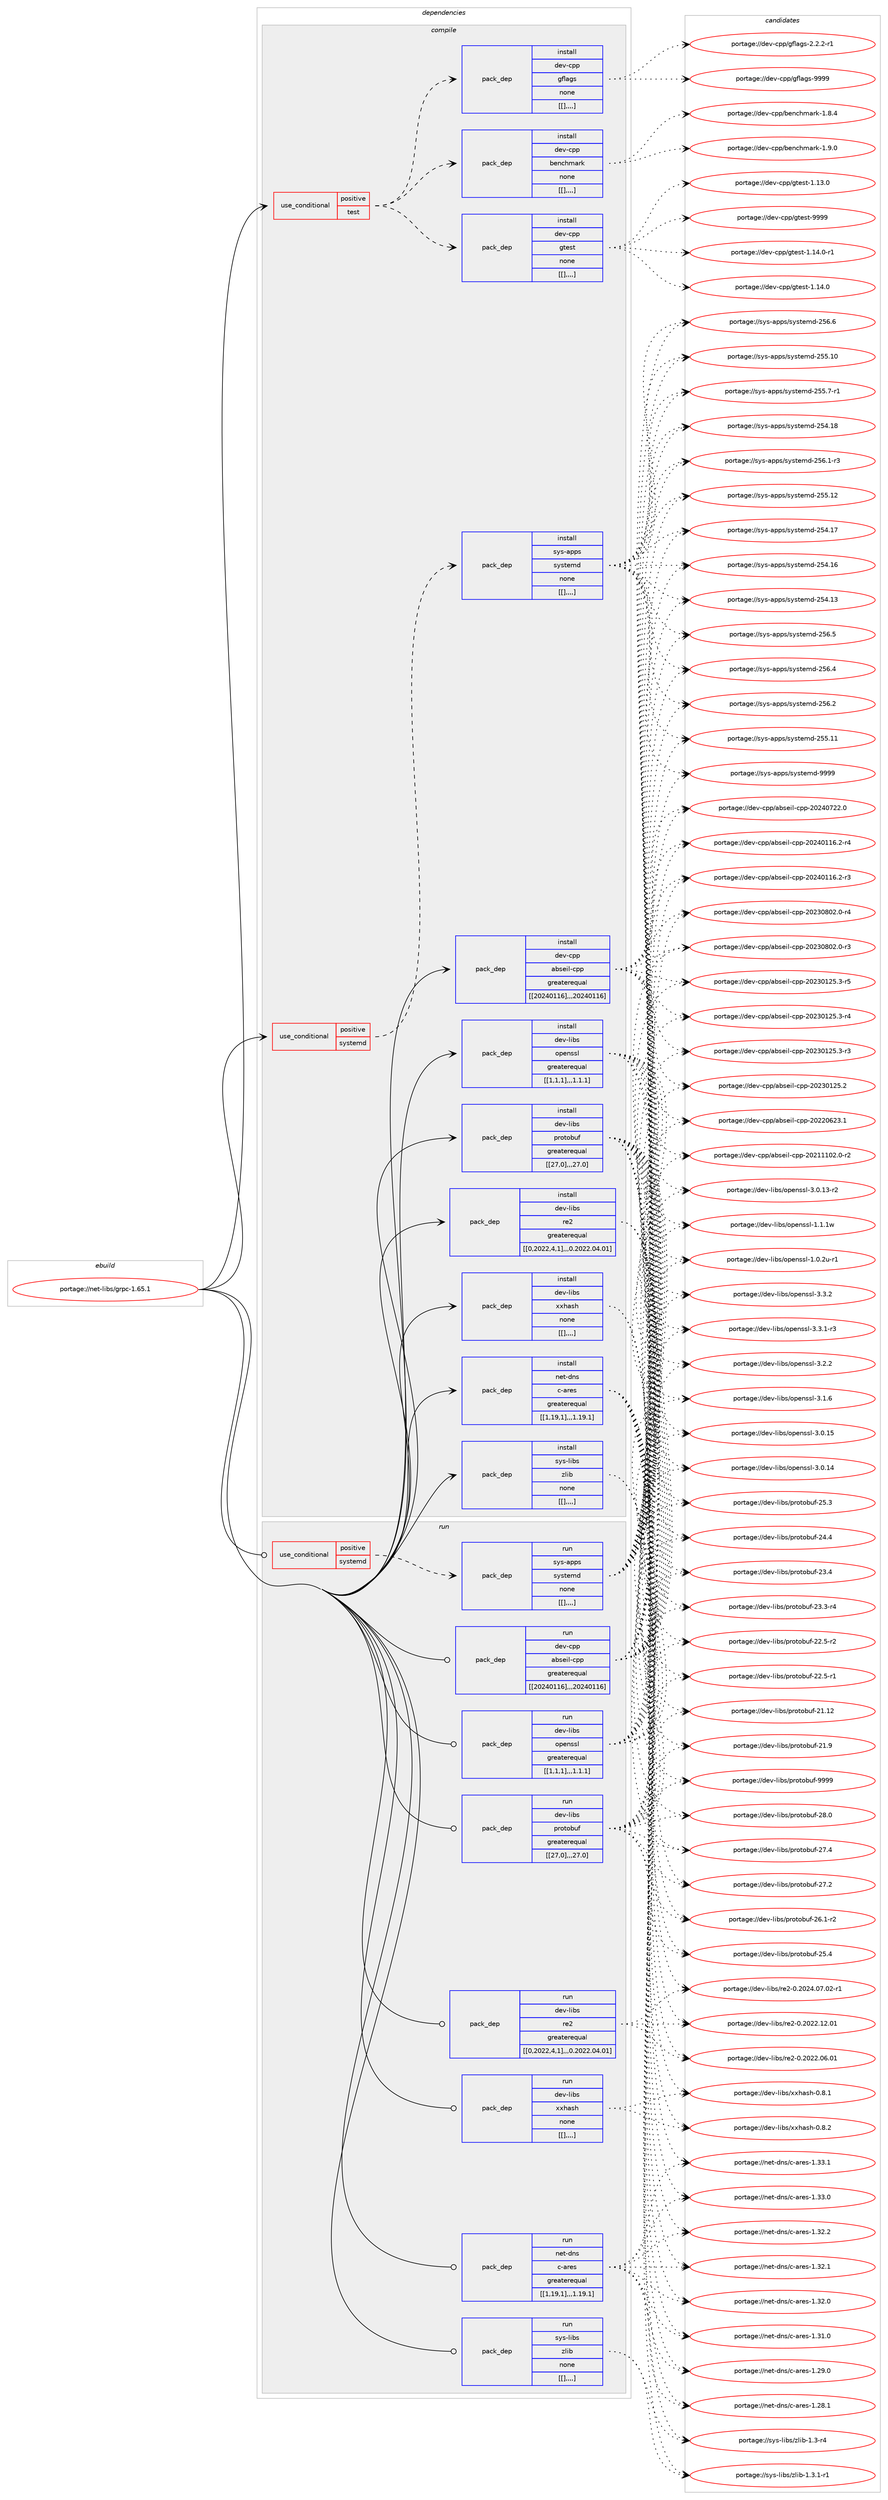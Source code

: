 digraph prolog {

# *************
# Graph options
# *************

newrank=true;
concentrate=true;
compound=true;
graph [rankdir=LR,fontname=Helvetica,fontsize=10,ranksep=1.5];#, ranksep=2.5, nodesep=0.2];
edge  [arrowhead=vee];
node  [fontname=Helvetica,fontsize=10];

# **********
# The ebuild
# **********

subgraph cluster_leftcol {
color=gray;
label=<<i>ebuild</i>>;
id [label="portage://net-libs/grpc-1.65.1", color=red, width=4, href="../net-libs/grpc-1.65.1.svg"];
}

# ****************
# The dependencies
# ****************

subgraph cluster_midcol {
color=gray;
label=<<i>dependencies</i>>;
subgraph cluster_compile {
fillcolor="#eeeeee";
style=filled;
label=<<i>compile</i>>;
subgraph cond2604 {
dependency6670 [label=<<TABLE BORDER="0" CELLBORDER="1" CELLSPACING="0" CELLPADDING="4"><TR><TD ROWSPAN="3" CELLPADDING="10">use_conditional</TD></TR><TR><TD>positive</TD></TR><TR><TD>systemd</TD></TR></TABLE>>, shape=none, color=red];
subgraph pack4053 {
dependency6671 [label=<<TABLE BORDER="0" CELLBORDER="1" CELLSPACING="0" CELLPADDING="4" WIDTH="220"><TR><TD ROWSPAN="6" CELLPADDING="30">pack_dep</TD></TR><TR><TD WIDTH="110">install</TD></TR><TR><TD>sys-apps</TD></TR><TR><TD>systemd</TD></TR><TR><TD>none</TD></TR><TR><TD>[[],,,,]</TD></TR></TABLE>>, shape=none, color=blue];
}
dependency6670:e -> dependency6671:w [weight=20,style="dashed",arrowhead="vee"];
}
id:e -> dependency6670:w [weight=20,style="solid",arrowhead="vee"];
subgraph cond2605 {
dependency6672 [label=<<TABLE BORDER="0" CELLBORDER="1" CELLSPACING="0" CELLPADDING="4"><TR><TD ROWSPAN="3" CELLPADDING="10">use_conditional</TD></TR><TR><TD>positive</TD></TR><TR><TD>test</TD></TR></TABLE>>, shape=none, color=red];
subgraph pack4054 {
dependency6673 [label=<<TABLE BORDER="0" CELLBORDER="1" CELLSPACING="0" CELLPADDING="4" WIDTH="220"><TR><TD ROWSPAN="6" CELLPADDING="30">pack_dep</TD></TR><TR><TD WIDTH="110">install</TD></TR><TR><TD>dev-cpp</TD></TR><TR><TD>benchmark</TD></TR><TR><TD>none</TD></TR><TR><TD>[[],,,,]</TD></TR></TABLE>>, shape=none, color=blue];
}
dependency6672:e -> dependency6673:w [weight=20,style="dashed",arrowhead="vee"];
subgraph pack4055 {
dependency6674 [label=<<TABLE BORDER="0" CELLBORDER="1" CELLSPACING="0" CELLPADDING="4" WIDTH="220"><TR><TD ROWSPAN="6" CELLPADDING="30">pack_dep</TD></TR><TR><TD WIDTH="110">install</TD></TR><TR><TD>dev-cpp</TD></TR><TR><TD>gflags</TD></TR><TR><TD>none</TD></TR><TR><TD>[[],,,,]</TD></TR></TABLE>>, shape=none, color=blue];
}
dependency6672:e -> dependency6674:w [weight=20,style="dashed",arrowhead="vee"];
subgraph pack4056 {
dependency6675 [label=<<TABLE BORDER="0" CELLBORDER="1" CELLSPACING="0" CELLPADDING="4" WIDTH="220"><TR><TD ROWSPAN="6" CELLPADDING="30">pack_dep</TD></TR><TR><TD WIDTH="110">install</TD></TR><TR><TD>dev-cpp</TD></TR><TR><TD>gtest</TD></TR><TR><TD>none</TD></TR><TR><TD>[[],,,,]</TD></TR></TABLE>>, shape=none, color=blue];
}
dependency6672:e -> dependency6675:w [weight=20,style="dashed",arrowhead="vee"];
}
id:e -> dependency6672:w [weight=20,style="solid",arrowhead="vee"];
subgraph pack4057 {
dependency6676 [label=<<TABLE BORDER="0" CELLBORDER="1" CELLSPACING="0" CELLPADDING="4" WIDTH="220"><TR><TD ROWSPAN="6" CELLPADDING="30">pack_dep</TD></TR><TR><TD WIDTH="110">install</TD></TR><TR><TD>dev-cpp</TD></TR><TR><TD>abseil-cpp</TD></TR><TR><TD>greaterequal</TD></TR><TR><TD>[[20240116],,,20240116]</TD></TR></TABLE>>, shape=none, color=blue];
}
id:e -> dependency6676:w [weight=20,style="solid",arrowhead="vee"];
subgraph pack4058 {
dependency6677 [label=<<TABLE BORDER="0" CELLBORDER="1" CELLSPACING="0" CELLPADDING="4" WIDTH="220"><TR><TD ROWSPAN="6" CELLPADDING="30">pack_dep</TD></TR><TR><TD WIDTH="110">install</TD></TR><TR><TD>dev-libs</TD></TR><TR><TD>openssl</TD></TR><TR><TD>greaterequal</TD></TR><TR><TD>[[1,1,1],,,1.1.1]</TD></TR></TABLE>>, shape=none, color=blue];
}
id:e -> dependency6677:w [weight=20,style="solid",arrowhead="vee"];
subgraph pack4059 {
dependency6678 [label=<<TABLE BORDER="0" CELLBORDER="1" CELLSPACING="0" CELLPADDING="4" WIDTH="220"><TR><TD ROWSPAN="6" CELLPADDING="30">pack_dep</TD></TR><TR><TD WIDTH="110">install</TD></TR><TR><TD>dev-libs</TD></TR><TR><TD>protobuf</TD></TR><TR><TD>greaterequal</TD></TR><TR><TD>[[27,0],,,27.0]</TD></TR></TABLE>>, shape=none, color=blue];
}
id:e -> dependency6678:w [weight=20,style="solid",arrowhead="vee"];
subgraph pack4060 {
dependency6679 [label=<<TABLE BORDER="0" CELLBORDER="1" CELLSPACING="0" CELLPADDING="4" WIDTH="220"><TR><TD ROWSPAN="6" CELLPADDING="30">pack_dep</TD></TR><TR><TD WIDTH="110">install</TD></TR><TR><TD>dev-libs</TD></TR><TR><TD>re2</TD></TR><TR><TD>greaterequal</TD></TR><TR><TD>[[0,2022,4,1],,,0.2022.04.01]</TD></TR></TABLE>>, shape=none, color=blue];
}
id:e -> dependency6679:w [weight=20,style="solid",arrowhead="vee"];
subgraph pack4061 {
dependency6680 [label=<<TABLE BORDER="0" CELLBORDER="1" CELLSPACING="0" CELLPADDING="4" WIDTH="220"><TR><TD ROWSPAN="6" CELLPADDING="30">pack_dep</TD></TR><TR><TD WIDTH="110">install</TD></TR><TR><TD>dev-libs</TD></TR><TR><TD>xxhash</TD></TR><TR><TD>none</TD></TR><TR><TD>[[],,,,]</TD></TR></TABLE>>, shape=none, color=blue];
}
id:e -> dependency6680:w [weight=20,style="solid",arrowhead="vee"];
subgraph pack4062 {
dependency6681 [label=<<TABLE BORDER="0" CELLBORDER="1" CELLSPACING="0" CELLPADDING="4" WIDTH="220"><TR><TD ROWSPAN="6" CELLPADDING="30">pack_dep</TD></TR><TR><TD WIDTH="110">install</TD></TR><TR><TD>net-dns</TD></TR><TR><TD>c-ares</TD></TR><TR><TD>greaterequal</TD></TR><TR><TD>[[1,19,1],,,1.19.1]</TD></TR></TABLE>>, shape=none, color=blue];
}
id:e -> dependency6681:w [weight=20,style="solid",arrowhead="vee"];
subgraph pack4063 {
dependency6682 [label=<<TABLE BORDER="0" CELLBORDER="1" CELLSPACING="0" CELLPADDING="4" WIDTH="220"><TR><TD ROWSPAN="6" CELLPADDING="30">pack_dep</TD></TR><TR><TD WIDTH="110">install</TD></TR><TR><TD>sys-libs</TD></TR><TR><TD>zlib</TD></TR><TR><TD>none</TD></TR><TR><TD>[[],,,,]</TD></TR></TABLE>>, shape=none, color=blue];
}
id:e -> dependency6682:w [weight=20,style="solid",arrowhead="vee"];
}
subgraph cluster_compileandrun {
fillcolor="#eeeeee";
style=filled;
label=<<i>compile and run</i>>;
}
subgraph cluster_run {
fillcolor="#eeeeee";
style=filled;
label=<<i>run</i>>;
subgraph cond2606 {
dependency6683 [label=<<TABLE BORDER="0" CELLBORDER="1" CELLSPACING="0" CELLPADDING="4"><TR><TD ROWSPAN="3" CELLPADDING="10">use_conditional</TD></TR><TR><TD>positive</TD></TR><TR><TD>systemd</TD></TR></TABLE>>, shape=none, color=red];
subgraph pack4064 {
dependency6684 [label=<<TABLE BORDER="0" CELLBORDER="1" CELLSPACING="0" CELLPADDING="4" WIDTH="220"><TR><TD ROWSPAN="6" CELLPADDING="30">pack_dep</TD></TR><TR><TD WIDTH="110">run</TD></TR><TR><TD>sys-apps</TD></TR><TR><TD>systemd</TD></TR><TR><TD>none</TD></TR><TR><TD>[[],,,,]</TD></TR></TABLE>>, shape=none, color=blue];
}
dependency6683:e -> dependency6684:w [weight=20,style="dashed",arrowhead="vee"];
}
id:e -> dependency6683:w [weight=20,style="solid",arrowhead="odot"];
subgraph pack4065 {
dependency6685 [label=<<TABLE BORDER="0" CELLBORDER="1" CELLSPACING="0" CELLPADDING="4" WIDTH="220"><TR><TD ROWSPAN="6" CELLPADDING="30">pack_dep</TD></TR><TR><TD WIDTH="110">run</TD></TR><TR><TD>dev-cpp</TD></TR><TR><TD>abseil-cpp</TD></TR><TR><TD>greaterequal</TD></TR><TR><TD>[[20240116],,,20240116]</TD></TR></TABLE>>, shape=none, color=blue];
}
id:e -> dependency6685:w [weight=20,style="solid",arrowhead="odot"];
subgraph pack4066 {
dependency6686 [label=<<TABLE BORDER="0" CELLBORDER="1" CELLSPACING="0" CELLPADDING="4" WIDTH="220"><TR><TD ROWSPAN="6" CELLPADDING="30">pack_dep</TD></TR><TR><TD WIDTH="110">run</TD></TR><TR><TD>dev-libs</TD></TR><TR><TD>openssl</TD></TR><TR><TD>greaterequal</TD></TR><TR><TD>[[1,1,1],,,1.1.1]</TD></TR></TABLE>>, shape=none, color=blue];
}
id:e -> dependency6686:w [weight=20,style="solid",arrowhead="odot"];
subgraph pack4067 {
dependency6687 [label=<<TABLE BORDER="0" CELLBORDER="1" CELLSPACING="0" CELLPADDING="4" WIDTH="220"><TR><TD ROWSPAN="6" CELLPADDING="30">pack_dep</TD></TR><TR><TD WIDTH="110">run</TD></TR><TR><TD>dev-libs</TD></TR><TR><TD>protobuf</TD></TR><TR><TD>greaterequal</TD></TR><TR><TD>[[27,0],,,27.0]</TD></TR></TABLE>>, shape=none, color=blue];
}
id:e -> dependency6687:w [weight=20,style="solid",arrowhead="odot"];
subgraph pack4068 {
dependency6688 [label=<<TABLE BORDER="0" CELLBORDER="1" CELLSPACING="0" CELLPADDING="4" WIDTH="220"><TR><TD ROWSPAN="6" CELLPADDING="30">pack_dep</TD></TR><TR><TD WIDTH="110">run</TD></TR><TR><TD>dev-libs</TD></TR><TR><TD>re2</TD></TR><TR><TD>greaterequal</TD></TR><TR><TD>[[0,2022,4,1],,,0.2022.04.01]</TD></TR></TABLE>>, shape=none, color=blue];
}
id:e -> dependency6688:w [weight=20,style="solid",arrowhead="odot"];
subgraph pack4069 {
dependency6689 [label=<<TABLE BORDER="0" CELLBORDER="1" CELLSPACING="0" CELLPADDING="4" WIDTH="220"><TR><TD ROWSPAN="6" CELLPADDING="30">pack_dep</TD></TR><TR><TD WIDTH="110">run</TD></TR><TR><TD>dev-libs</TD></TR><TR><TD>xxhash</TD></TR><TR><TD>none</TD></TR><TR><TD>[[],,,,]</TD></TR></TABLE>>, shape=none, color=blue];
}
id:e -> dependency6689:w [weight=20,style="solid",arrowhead="odot"];
subgraph pack4070 {
dependency6690 [label=<<TABLE BORDER="0" CELLBORDER="1" CELLSPACING="0" CELLPADDING="4" WIDTH="220"><TR><TD ROWSPAN="6" CELLPADDING="30">pack_dep</TD></TR><TR><TD WIDTH="110">run</TD></TR><TR><TD>net-dns</TD></TR><TR><TD>c-ares</TD></TR><TR><TD>greaterequal</TD></TR><TR><TD>[[1,19,1],,,1.19.1]</TD></TR></TABLE>>, shape=none, color=blue];
}
id:e -> dependency6690:w [weight=20,style="solid",arrowhead="odot"];
subgraph pack4071 {
dependency6691 [label=<<TABLE BORDER="0" CELLBORDER="1" CELLSPACING="0" CELLPADDING="4" WIDTH="220"><TR><TD ROWSPAN="6" CELLPADDING="30">pack_dep</TD></TR><TR><TD WIDTH="110">run</TD></TR><TR><TD>sys-libs</TD></TR><TR><TD>zlib</TD></TR><TR><TD>none</TD></TR><TR><TD>[[],,,,]</TD></TR></TABLE>>, shape=none, color=blue];
}
id:e -> dependency6691:w [weight=20,style="solid",arrowhead="odot"];
}
}

# **************
# The candidates
# **************

subgraph cluster_choices {
rank=same;
color=gray;
label=<<i>candidates</i>>;

subgraph choice4053 {
color=black;
nodesep=1;
choice1151211154597112112115471151211151161011091004557575757 [label="portage://sys-apps/systemd-9999", color=red, width=4,href="../sys-apps/systemd-9999.svg"];
choice115121115459711211211547115121115116101109100455053544654 [label="portage://sys-apps/systemd-256.6", color=red, width=4,href="../sys-apps/systemd-256.6.svg"];
choice115121115459711211211547115121115116101109100455053544653 [label="portage://sys-apps/systemd-256.5", color=red, width=4,href="../sys-apps/systemd-256.5.svg"];
choice115121115459711211211547115121115116101109100455053544652 [label="portage://sys-apps/systemd-256.4", color=red, width=4,href="../sys-apps/systemd-256.4.svg"];
choice115121115459711211211547115121115116101109100455053544650 [label="portage://sys-apps/systemd-256.2", color=red, width=4,href="../sys-apps/systemd-256.2.svg"];
choice1151211154597112112115471151211151161011091004550535446494511451 [label="portage://sys-apps/systemd-256.1-r3", color=red, width=4,href="../sys-apps/systemd-256.1-r3.svg"];
choice11512111545971121121154711512111511610110910045505353464950 [label="portage://sys-apps/systemd-255.12", color=red, width=4,href="../sys-apps/systemd-255.12.svg"];
choice11512111545971121121154711512111511610110910045505353464949 [label="portage://sys-apps/systemd-255.11", color=red, width=4,href="../sys-apps/systemd-255.11.svg"];
choice11512111545971121121154711512111511610110910045505353464948 [label="portage://sys-apps/systemd-255.10", color=red, width=4,href="../sys-apps/systemd-255.10.svg"];
choice1151211154597112112115471151211151161011091004550535346554511449 [label="portage://sys-apps/systemd-255.7-r1", color=red, width=4,href="../sys-apps/systemd-255.7-r1.svg"];
choice11512111545971121121154711512111511610110910045505352464956 [label="portage://sys-apps/systemd-254.18", color=red, width=4,href="../sys-apps/systemd-254.18.svg"];
choice11512111545971121121154711512111511610110910045505352464955 [label="portage://sys-apps/systemd-254.17", color=red, width=4,href="../sys-apps/systemd-254.17.svg"];
choice11512111545971121121154711512111511610110910045505352464954 [label="portage://sys-apps/systemd-254.16", color=red, width=4,href="../sys-apps/systemd-254.16.svg"];
choice11512111545971121121154711512111511610110910045505352464951 [label="portage://sys-apps/systemd-254.13", color=red, width=4,href="../sys-apps/systemd-254.13.svg"];
dependency6671:e -> choice1151211154597112112115471151211151161011091004557575757:w [style=dotted,weight="100"];
dependency6671:e -> choice115121115459711211211547115121115116101109100455053544654:w [style=dotted,weight="100"];
dependency6671:e -> choice115121115459711211211547115121115116101109100455053544653:w [style=dotted,weight="100"];
dependency6671:e -> choice115121115459711211211547115121115116101109100455053544652:w [style=dotted,weight="100"];
dependency6671:e -> choice115121115459711211211547115121115116101109100455053544650:w [style=dotted,weight="100"];
dependency6671:e -> choice1151211154597112112115471151211151161011091004550535446494511451:w [style=dotted,weight="100"];
dependency6671:e -> choice11512111545971121121154711512111511610110910045505353464950:w [style=dotted,weight="100"];
dependency6671:e -> choice11512111545971121121154711512111511610110910045505353464949:w [style=dotted,weight="100"];
dependency6671:e -> choice11512111545971121121154711512111511610110910045505353464948:w [style=dotted,weight="100"];
dependency6671:e -> choice1151211154597112112115471151211151161011091004550535346554511449:w [style=dotted,weight="100"];
dependency6671:e -> choice11512111545971121121154711512111511610110910045505352464956:w [style=dotted,weight="100"];
dependency6671:e -> choice11512111545971121121154711512111511610110910045505352464955:w [style=dotted,weight="100"];
dependency6671:e -> choice11512111545971121121154711512111511610110910045505352464954:w [style=dotted,weight="100"];
dependency6671:e -> choice11512111545971121121154711512111511610110910045505352464951:w [style=dotted,weight="100"];
}
subgraph choice4054 {
color=black;
nodesep=1;
choice100101118459911211247981011109910410997114107454946574648 [label="portage://dev-cpp/benchmark-1.9.0", color=red, width=4,href="../dev-cpp/benchmark-1.9.0.svg"];
choice100101118459911211247981011109910410997114107454946564652 [label="portage://dev-cpp/benchmark-1.8.4", color=red, width=4,href="../dev-cpp/benchmark-1.8.4.svg"];
dependency6673:e -> choice100101118459911211247981011109910410997114107454946574648:w [style=dotted,weight="100"];
dependency6673:e -> choice100101118459911211247981011109910410997114107454946564652:w [style=dotted,weight="100"];
}
subgraph choice4055 {
color=black;
nodesep=1;
choice100101118459911211247103102108971031154557575757 [label="portage://dev-cpp/gflags-9999", color=red, width=4,href="../dev-cpp/gflags-9999.svg"];
choice100101118459911211247103102108971031154550465046504511449 [label="portage://dev-cpp/gflags-2.2.2-r1", color=red, width=4,href="../dev-cpp/gflags-2.2.2-r1.svg"];
dependency6674:e -> choice100101118459911211247103102108971031154557575757:w [style=dotted,weight="100"];
dependency6674:e -> choice100101118459911211247103102108971031154550465046504511449:w [style=dotted,weight="100"];
}
subgraph choice4056 {
color=black;
nodesep=1;
choice1001011184599112112471031161011151164557575757 [label="portage://dev-cpp/gtest-9999", color=red, width=4,href="../dev-cpp/gtest-9999.svg"];
choice100101118459911211247103116101115116454946495246484511449 [label="portage://dev-cpp/gtest-1.14.0-r1", color=red, width=4,href="../dev-cpp/gtest-1.14.0-r1.svg"];
choice10010111845991121124710311610111511645494649524648 [label="portage://dev-cpp/gtest-1.14.0", color=red, width=4,href="../dev-cpp/gtest-1.14.0.svg"];
choice10010111845991121124710311610111511645494649514648 [label="portage://dev-cpp/gtest-1.13.0", color=red, width=4,href="../dev-cpp/gtest-1.13.0.svg"];
dependency6675:e -> choice1001011184599112112471031161011151164557575757:w [style=dotted,weight="100"];
dependency6675:e -> choice100101118459911211247103116101115116454946495246484511449:w [style=dotted,weight="100"];
dependency6675:e -> choice10010111845991121124710311610111511645494649524648:w [style=dotted,weight="100"];
dependency6675:e -> choice10010111845991121124710311610111511645494649514648:w [style=dotted,weight="100"];
}
subgraph choice4057 {
color=black;
nodesep=1;
choice100101118459911211247979811510110510845991121124550485052485550504648 [label="portage://dev-cpp/abseil-cpp-20240722.0", color=red, width=4,href="../dev-cpp/abseil-cpp-20240722.0.svg"];
choice1001011184599112112479798115101105108459911211245504850524849495446504511452 [label="portage://dev-cpp/abseil-cpp-20240116.2-r4", color=red, width=4,href="../dev-cpp/abseil-cpp-20240116.2-r4.svg"];
choice1001011184599112112479798115101105108459911211245504850524849495446504511451 [label="portage://dev-cpp/abseil-cpp-20240116.2-r3", color=red, width=4,href="../dev-cpp/abseil-cpp-20240116.2-r3.svg"];
choice1001011184599112112479798115101105108459911211245504850514856485046484511452 [label="portage://dev-cpp/abseil-cpp-20230802.0-r4", color=red, width=4,href="../dev-cpp/abseil-cpp-20230802.0-r4.svg"];
choice1001011184599112112479798115101105108459911211245504850514856485046484511451 [label="portage://dev-cpp/abseil-cpp-20230802.0-r3", color=red, width=4,href="../dev-cpp/abseil-cpp-20230802.0-r3.svg"];
choice1001011184599112112479798115101105108459911211245504850514849505346514511453 [label="portage://dev-cpp/abseil-cpp-20230125.3-r5", color=red, width=4,href="../dev-cpp/abseil-cpp-20230125.3-r5.svg"];
choice1001011184599112112479798115101105108459911211245504850514849505346514511452 [label="portage://dev-cpp/abseil-cpp-20230125.3-r4", color=red, width=4,href="../dev-cpp/abseil-cpp-20230125.3-r4.svg"];
choice1001011184599112112479798115101105108459911211245504850514849505346514511451 [label="portage://dev-cpp/abseil-cpp-20230125.3-r3", color=red, width=4,href="../dev-cpp/abseil-cpp-20230125.3-r3.svg"];
choice100101118459911211247979811510110510845991121124550485051484950534650 [label="portage://dev-cpp/abseil-cpp-20230125.2", color=red, width=4,href="../dev-cpp/abseil-cpp-20230125.2.svg"];
choice100101118459911211247979811510110510845991121124550485050485450514649 [label="portage://dev-cpp/abseil-cpp-20220623.1", color=red, width=4,href="../dev-cpp/abseil-cpp-20220623.1.svg"];
choice1001011184599112112479798115101105108459911211245504850494949485046484511450 [label="portage://dev-cpp/abseil-cpp-20211102.0-r2", color=red, width=4,href="../dev-cpp/abseil-cpp-20211102.0-r2.svg"];
dependency6676:e -> choice100101118459911211247979811510110510845991121124550485052485550504648:w [style=dotted,weight="100"];
dependency6676:e -> choice1001011184599112112479798115101105108459911211245504850524849495446504511452:w [style=dotted,weight="100"];
dependency6676:e -> choice1001011184599112112479798115101105108459911211245504850524849495446504511451:w [style=dotted,weight="100"];
dependency6676:e -> choice1001011184599112112479798115101105108459911211245504850514856485046484511452:w [style=dotted,weight="100"];
dependency6676:e -> choice1001011184599112112479798115101105108459911211245504850514856485046484511451:w [style=dotted,weight="100"];
dependency6676:e -> choice1001011184599112112479798115101105108459911211245504850514849505346514511453:w [style=dotted,weight="100"];
dependency6676:e -> choice1001011184599112112479798115101105108459911211245504850514849505346514511452:w [style=dotted,weight="100"];
dependency6676:e -> choice1001011184599112112479798115101105108459911211245504850514849505346514511451:w [style=dotted,weight="100"];
dependency6676:e -> choice100101118459911211247979811510110510845991121124550485051484950534650:w [style=dotted,weight="100"];
dependency6676:e -> choice100101118459911211247979811510110510845991121124550485050485450514649:w [style=dotted,weight="100"];
dependency6676:e -> choice1001011184599112112479798115101105108459911211245504850494949485046484511450:w [style=dotted,weight="100"];
}
subgraph choice4058 {
color=black;
nodesep=1;
choice100101118451081059811547111112101110115115108455146514650 [label="portage://dev-libs/openssl-3.3.2", color=red, width=4,href="../dev-libs/openssl-3.3.2.svg"];
choice1001011184510810598115471111121011101151151084551465146494511451 [label="portage://dev-libs/openssl-3.3.1-r3", color=red, width=4,href="../dev-libs/openssl-3.3.1-r3.svg"];
choice100101118451081059811547111112101110115115108455146504650 [label="portage://dev-libs/openssl-3.2.2", color=red, width=4,href="../dev-libs/openssl-3.2.2.svg"];
choice100101118451081059811547111112101110115115108455146494654 [label="portage://dev-libs/openssl-3.1.6", color=red, width=4,href="../dev-libs/openssl-3.1.6.svg"];
choice10010111845108105981154711111210111011511510845514648464953 [label="portage://dev-libs/openssl-3.0.15", color=red, width=4,href="../dev-libs/openssl-3.0.15.svg"];
choice10010111845108105981154711111210111011511510845514648464952 [label="portage://dev-libs/openssl-3.0.14", color=red, width=4,href="../dev-libs/openssl-3.0.14.svg"];
choice100101118451081059811547111112101110115115108455146484649514511450 [label="portage://dev-libs/openssl-3.0.13-r2", color=red, width=4,href="../dev-libs/openssl-3.0.13-r2.svg"];
choice100101118451081059811547111112101110115115108454946494649119 [label="portage://dev-libs/openssl-1.1.1w", color=red, width=4,href="../dev-libs/openssl-1.1.1w.svg"];
choice1001011184510810598115471111121011101151151084549464846501174511449 [label="portage://dev-libs/openssl-1.0.2u-r1", color=red, width=4,href="../dev-libs/openssl-1.0.2u-r1.svg"];
dependency6677:e -> choice100101118451081059811547111112101110115115108455146514650:w [style=dotted,weight="100"];
dependency6677:e -> choice1001011184510810598115471111121011101151151084551465146494511451:w [style=dotted,weight="100"];
dependency6677:e -> choice100101118451081059811547111112101110115115108455146504650:w [style=dotted,weight="100"];
dependency6677:e -> choice100101118451081059811547111112101110115115108455146494654:w [style=dotted,weight="100"];
dependency6677:e -> choice10010111845108105981154711111210111011511510845514648464953:w [style=dotted,weight="100"];
dependency6677:e -> choice10010111845108105981154711111210111011511510845514648464952:w [style=dotted,weight="100"];
dependency6677:e -> choice100101118451081059811547111112101110115115108455146484649514511450:w [style=dotted,weight="100"];
dependency6677:e -> choice100101118451081059811547111112101110115115108454946494649119:w [style=dotted,weight="100"];
dependency6677:e -> choice1001011184510810598115471111121011101151151084549464846501174511449:w [style=dotted,weight="100"];
}
subgraph choice4059 {
color=black;
nodesep=1;
choice100101118451081059811547112114111116111981171024557575757 [label="portage://dev-libs/protobuf-9999", color=red, width=4,href="../dev-libs/protobuf-9999.svg"];
choice100101118451081059811547112114111116111981171024550564648 [label="portage://dev-libs/protobuf-28.0", color=red, width=4,href="../dev-libs/protobuf-28.0.svg"];
choice100101118451081059811547112114111116111981171024550554652 [label="portage://dev-libs/protobuf-27.4", color=red, width=4,href="../dev-libs/protobuf-27.4.svg"];
choice100101118451081059811547112114111116111981171024550554650 [label="portage://dev-libs/protobuf-27.2", color=red, width=4,href="../dev-libs/protobuf-27.2.svg"];
choice1001011184510810598115471121141111161119811710245505446494511450 [label="portage://dev-libs/protobuf-26.1-r2", color=red, width=4,href="../dev-libs/protobuf-26.1-r2.svg"];
choice100101118451081059811547112114111116111981171024550534652 [label="portage://dev-libs/protobuf-25.4", color=red, width=4,href="../dev-libs/protobuf-25.4.svg"];
choice100101118451081059811547112114111116111981171024550534651 [label="portage://dev-libs/protobuf-25.3", color=red, width=4,href="../dev-libs/protobuf-25.3.svg"];
choice100101118451081059811547112114111116111981171024550524652 [label="portage://dev-libs/protobuf-24.4", color=red, width=4,href="../dev-libs/protobuf-24.4.svg"];
choice100101118451081059811547112114111116111981171024550514652 [label="portage://dev-libs/protobuf-23.4", color=red, width=4,href="../dev-libs/protobuf-23.4.svg"];
choice1001011184510810598115471121141111161119811710245505146514511452 [label="portage://dev-libs/protobuf-23.3-r4", color=red, width=4,href="../dev-libs/protobuf-23.3-r4.svg"];
choice1001011184510810598115471121141111161119811710245505046534511450 [label="portage://dev-libs/protobuf-22.5-r2", color=red, width=4,href="../dev-libs/protobuf-22.5-r2.svg"];
choice1001011184510810598115471121141111161119811710245505046534511449 [label="portage://dev-libs/protobuf-22.5-r1", color=red, width=4,href="../dev-libs/protobuf-22.5-r1.svg"];
choice10010111845108105981154711211411111611198117102455049464950 [label="portage://dev-libs/protobuf-21.12", color=red, width=4,href="../dev-libs/protobuf-21.12.svg"];
choice100101118451081059811547112114111116111981171024550494657 [label="portage://dev-libs/protobuf-21.9", color=red, width=4,href="../dev-libs/protobuf-21.9.svg"];
dependency6678:e -> choice100101118451081059811547112114111116111981171024557575757:w [style=dotted,weight="100"];
dependency6678:e -> choice100101118451081059811547112114111116111981171024550564648:w [style=dotted,weight="100"];
dependency6678:e -> choice100101118451081059811547112114111116111981171024550554652:w [style=dotted,weight="100"];
dependency6678:e -> choice100101118451081059811547112114111116111981171024550554650:w [style=dotted,weight="100"];
dependency6678:e -> choice1001011184510810598115471121141111161119811710245505446494511450:w [style=dotted,weight="100"];
dependency6678:e -> choice100101118451081059811547112114111116111981171024550534652:w [style=dotted,weight="100"];
dependency6678:e -> choice100101118451081059811547112114111116111981171024550534651:w [style=dotted,weight="100"];
dependency6678:e -> choice100101118451081059811547112114111116111981171024550524652:w [style=dotted,weight="100"];
dependency6678:e -> choice100101118451081059811547112114111116111981171024550514652:w [style=dotted,weight="100"];
dependency6678:e -> choice1001011184510810598115471121141111161119811710245505146514511452:w [style=dotted,weight="100"];
dependency6678:e -> choice1001011184510810598115471121141111161119811710245505046534511450:w [style=dotted,weight="100"];
dependency6678:e -> choice1001011184510810598115471121141111161119811710245505046534511449:w [style=dotted,weight="100"];
dependency6678:e -> choice10010111845108105981154711211411111611198117102455049464950:w [style=dotted,weight="100"];
dependency6678:e -> choice100101118451081059811547112114111116111981171024550494657:w [style=dotted,weight="100"];
}
subgraph choice4060 {
color=black;
nodesep=1;
choice10010111845108105981154711410150454846504850524648554648504511449 [label="portage://dev-libs/re2-0.2024.07.02-r1", color=red, width=4,href="../dev-libs/re2-0.2024.07.02-r1.svg"];
choice1001011184510810598115471141015045484650485050464950464849 [label="portage://dev-libs/re2-0.2022.12.01", color=red, width=4,href="../dev-libs/re2-0.2022.12.01.svg"];
choice1001011184510810598115471141015045484650485050464854464849 [label="portage://dev-libs/re2-0.2022.06.01", color=red, width=4,href="../dev-libs/re2-0.2022.06.01.svg"];
dependency6679:e -> choice10010111845108105981154711410150454846504850524648554648504511449:w [style=dotted,weight="100"];
dependency6679:e -> choice1001011184510810598115471141015045484650485050464950464849:w [style=dotted,weight="100"];
dependency6679:e -> choice1001011184510810598115471141015045484650485050464854464849:w [style=dotted,weight="100"];
}
subgraph choice4061 {
color=black;
nodesep=1;
choice10010111845108105981154712012010497115104454846564650 [label="portage://dev-libs/xxhash-0.8.2", color=red, width=4,href="../dev-libs/xxhash-0.8.2.svg"];
choice10010111845108105981154712012010497115104454846564649 [label="portage://dev-libs/xxhash-0.8.1", color=red, width=4,href="../dev-libs/xxhash-0.8.1.svg"];
dependency6680:e -> choice10010111845108105981154712012010497115104454846564650:w [style=dotted,weight="100"];
dependency6680:e -> choice10010111845108105981154712012010497115104454846564649:w [style=dotted,weight="100"];
}
subgraph choice4062 {
color=black;
nodesep=1;
choice110101116451001101154799459711410111545494651514649 [label="portage://net-dns/c-ares-1.33.1", color=red, width=4,href="../net-dns/c-ares-1.33.1.svg"];
choice110101116451001101154799459711410111545494651514648 [label="portage://net-dns/c-ares-1.33.0", color=red, width=4,href="../net-dns/c-ares-1.33.0.svg"];
choice110101116451001101154799459711410111545494651504650 [label="portage://net-dns/c-ares-1.32.2", color=red, width=4,href="../net-dns/c-ares-1.32.2.svg"];
choice110101116451001101154799459711410111545494651504649 [label="portage://net-dns/c-ares-1.32.1", color=red, width=4,href="../net-dns/c-ares-1.32.1.svg"];
choice110101116451001101154799459711410111545494651504648 [label="portage://net-dns/c-ares-1.32.0", color=red, width=4,href="../net-dns/c-ares-1.32.0.svg"];
choice110101116451001101154799459711410111545494651494648 [label="portage://net-dns/c-ares-1.31.0", color=red, width=4,href="../net-dns/c-ares-1.31.0.svg"];
choice110101116451001101154799459711410111545494650574648 [label="portage://net-dns/c-ares-1.29.0", color=red, width=4,href="../net-dns/c-ares-1.29.0.svg"];
choice110101116451001101154799459711410111545494650564649 [label="portage://net-dns/c-ares-1.28.1", color=red, width=4,href="../net-dns/c-ares-1.28.1.svg"];
dependency6681:e -> choice110101116451001101154799459711410111545494651514649:w [style=dotted,weight="100"];
dependency6681:e -> choice110101116451001101154799459711410111545494651514648:w [style=dotted,weight="100"];
dependency6681:e -> choice110101116451001101154799459711410111545494651504650:w [style=dotted,weight="100"];
dependency6681:e -> choice110101116451001101154799459711410111545494651504649:w [style=dotted,weight="100"];
dependency6681:e -> choice110101116451001101154799459711410111545494651504648:w [style=dotted,weight="100"];
dependency6681:e -> choice110101116451001101154799459711410111545494651494648:w [style=dotted,weight="100"];
dependency6681:e -> choice110101116451001101154799459711410111545494650574648:w [style=dotted,weight="100"];
dependency6681:e -> choice110101116451001101154799459711410111545494650564649:w [style=dotted,weight="100"];
}
subgraph choice4063 {
color=black;
nodesep=1;
choice115121115451081059811547122108105984549465146494511449 [label="portage://sys-libs/zlib-1.3.1-r1", color=red, width=4,href="../sys-libs/zlib-1.3.1-r1.svg"];
choice11512111545108105981154712210810598454946514511452 [label="portage://sys-libs/zlib-1.3-r4", color=red, width=4,href="../sys-libs/zlib-1.3-r4.svg"];
dependency6682:e -> choice115121115451081059811547122108105984549465146494511449:w [style=dotted,weight="100"];
dependency6682:e -> choice11512111545108105981154712210810598454946514511452:w [style=dotted,weight="100"];
}
subgraph choice4064 {
color=black;
nodesep=1;
choice1151211154597112112115471151211151161011091004557575757 [label="portage://sys-apps/systemd-9999", color=red, width=4,href="../sys-apps/systemd-9999.svg"];
choice115121115459711211211547115121115116101109100455053544654 [label="portage://sys-apps/systemd-256.6", color=red, width=4,href="../sys-apps/systemd-256.6.svg"];
choice115121115459711211211547115121115116101109100455053544653 [label="portage://sys-apps/systemd-256.5", color=red, width=4,href="../sys-apps/systemd-256.5.svg"];
choice115121115459711211211547115121115116101109100455053544652 [label="portage://sys-apps/systemd-256.4", color=red, width=4,href="../sys-apps/systemd-256.4.svg"];
choice115121115459711211211547115121115116101109100455053544650 [label="portage://sys-apps/systemd-256.2", color=red, width=4,href="../sys-apps/systemd-256.2.svg"];
choice1151211154597112112115471151211151161011091004550535446494511451 [label="portage://sys-apps/systemd-256.1-r3", color=red, width=4,href="../sys-apps/systemd-256.1-r3.svg"];
choice11512111545971121121154711512111511610110910045505353464950 [label="portage://sys-apps/systemd-255.12", color=red, width=4,href="../sys-apps/systemd-255.12.svg"];
choice11512111545971121121154711512111511610110910045505353464949 [label="portage://sys-apps/systemd-255.11", color=red, width=4,href="../sys-apps/systemd-255.11.svg"];
choice11512111545971121121154711512111511610110910045505353464948 [label="portage://sys-apps/systemd-255.10", color=red, width=4,href="../sys-apps/systemd-255.10.svg"];
choice1151211154597112112115471151211151161011091004550535346554511449 [label="portage://sys-apps/systemd-255.7-r1", color=red, width=4,href="../sys-apps/systemd-255.7-r1.svg"];
choice11512111545971121121154711512111511610110910045505352464956 [label="portage://sys-apps/systemd-254.18", color=red, width=4,href="../sys-apps/systemd-254.18.svg"];
choice11512111545971121121154711512111511610110910045505352464955 [label="portage://sys-apps/systemd-254.17", color=red, width=4,href="../sys-apps/systemd-254.17.svg"];
choice11512111545971121121154711512111511610110910045505352464954 [label="portage://sys-apps/systemd-254.16", color=red, width=4,href="../sys-apps/systemd-254.16.svg"];
choice11512111545971121121154711512111511610110910045505352464951 [label="portage://sys-apps/systemd-254.13", color=red, width=4,href="../sys-apps/systemd-254.13.svg"];
dependency6684:e -> choice1151211154597112112115471151211151161011091004557575757:w [style=dotted,weight="100"];
dependency6684:e -> choice115121115459711211211547115121115116101109100455053544654:w [style=dotted,weight="100"];
dependency6684:e -> choice115121115459711211211547115121115116101109100455053544653:w [style=dotted,weight="100"];
dependency6684:e -> choice115121115459711211211547115121115116101109100455053544652:w [style=dotted,weight="100"];
dependency6684:e -> choice115121115459711211211547115121115116101109100455053544650:w [style=dotted,weight="100"];
dependency6684:e -> choice1151211154597112112115471151211151161011091004550535446494511451:w [style=dotted,weight="100"];
dependency6684:e -> choice11512111545971121121154711512111511610110910045505353464950:w [style=dotted,weight="100"];
dependency6684:e -> choice11512111545971121121154711512111511610110910045505353464949:w [style=dotted,weight="100"];
dependency6684:e -> choice11512111545971121121154711512111511610110910045505353464948:w [style=dotted,weight="100"];
dependency6684:e -> choice1151211154597112112115471151211151161011091004550535346554511449:w [style=dotted,weight="100"];
dependency6684:e -> choice11512111545971121121154711512111511610110910045505352464956:w [style=dotted,weight="100"];
dependency6684:e -> choice11512111545971121121154711512111511610110910045505352464955:w [style=dotted,weight="100"];
dependency6684:e -> choice11512111545971121121154711512111511610110910045505352464954:w [style=dotted,weight="100"];
dependency6684:e -> choice11512111545971121121154711512111511610110910045505352464951:w [style=dotted,weight="100"];
}
subgraph choice4065 {
color=black;
nodesep=1;
choice100101118459911211247979811510110510845991121124550485052485550504648 [label="portage://dev-cpp/abseil-cpp-20240722.0", color=red, width=4,href="../dev-cpp/abseil-cpp-20240722.0.svg"];
choice1001011184599112112479798115101105108459911211245504850524849495446504511452 [label="portage://dev-cpp/abseil-cpp-20240116.2-r4", color=red, width=4,href="../dev-cpp/abseil-cpp-20240116.2-r4.svg"];
choice1001011184599112112479798115101105108459911211245504850524849495446504511451 [label="portage://dev-cpp/abseil-cpp-20240116.2-r3", color=red, width=4,href="../dev-cpp/abseil-cpp-20240116.2-r3.svg"];
choice1001011184599112112479798115101105108459911211245504850514856485046484511452 [label="portage://dev-cpp/abseil-cpp-20230802.0-r4", color=red, width=4,href="../dev-cpp/abseil-cpp-20230802.0-r4.svg"];
choice1001011184599112112479798115101105108459911211245504850514856485046484511451 [label="portage://dev-cpp/abseil-cpp-20230802.0-r3", color=red, width=4,href="../dev-cpp/abseil-cpp-20230802.0-r3.svg"];
choice1001011184599112112479798115101105108459911211245504850514849505346514511453 [label="portage://dev-cpp/abseil-cpp-20230125.3-r5", color=red, width=4,href="../dev-cpp/abseil-cpp-20230125.3-r5.svg"];
choice1001011184599112112479798115101105108459911211245504850514849505346514511452 [label="portage://dev-cpp/abseil-cpp-20230125.3-r4", color=red, width=4,href="../dev-cpp/abseil-cpp-20230125.3-r4.svg"];
choice1001011184599112112479798115101105108459911211245504850514849505346514511451 [label="portage://dev-cpp/abseil-cpp-20230125.3-r3", color=red, width=4,href="../dev-cpp/abseil-cpp-20230125.3-r3.svg"];
choice100101118459911211247979811510110510845991121124550485051484950534650 [label="portage://dev-cpp/abseil-cpp-20230125.2", color=red, width=4,href="../dev-cpp/abseil-cpp-20230125.2.svg"];
choice100101118459911211247979811510110510845991121124550485050485450514649 [label="portage://dev-cpp/abseil-cpp-20220623.1", color=red, width=4,href="../dev-cpp/abseil-cpp-20220623.1.svg"];
choice1001011184599112112479798115101105108459911211245504850494949485046484511450 [label="portage://dev-cpp/abseil-cpp-20211102.0-r2", color=red, width=4,href="../dev-cpp/abseil-cpp-20211102.0-r2.svg"];
dependency6685:e -> choice100101118459911211247979811510110510845991121124550485052485550504648:w [style=dotted,weight="100"];
dependency6685:e -> choice1001011184599112112479798115101105108459911211245504850524849495446504511452:w [style=dotted,weight="100"];
dependency6685:e -> choice1001011184599112112479798115101105108459911211245504850524849495446504511451:w [style=dotted,weight="100"];
dependency6685:e -> choice1001011184599112112479798115101105108459911211245504850514856485046484511452:w [style=dotted,weight="100"];
dependency6685:e -> choice1001011184599112112479798115101105108459911211245504850514856485046484511451:w [style=dotted,weight="100"];
dependency6685:e -> choice1001011184599112112479798115101105108459911211245504850514849505346514511453:w [style=dotted,weight="100"];
dependency6685:e -> choice1001011184599112112479798115101105108459911211245504850514849505346514511452:w [style=dotted,weight="100"];
dependency6685:e -> choice1001011184599112112479798115101105108459911211245504850514849505346514511451:w [style=dotted,weight="100"];
dependency6685:e -> choice100101118459911211247979811510110510845991121124550485051484950534650:w [style=dotted,weight="100"];
dependency6685:e -> choice100101118459911211247979811510110510845991121124550485050485450514649:w [style=dotted,weight="100"];
dependency6685:e -> choice1001011184599112112479798115101105108459911211245504850494949485046484511450:w [style=dotted,weight="100"];
}
subgraph choice4066 {
color=black;
nodesep=1;
choice100101118451081059811547111112101110115115108455146514650 [label="portage://dev-libs/openssl-3.3.2", color=red, width=4,href="../dev-libs/openssl-3.3.2.svg"];
choice1001011184510810598115471111121011101151151084551465146494511451 [label="portage://dev-libs/openssl-3.3.1-r3", color=red, width=4,href="../dev-libs/openssl-3.3.1-r3.svg"];
choice100101118451081059811547111112101110115115108455146504650 [label="portage://dev-libs/openssl-3.2.2", color=red, width=4,href="../dev-libs/openssl-3.2.2.svg"];
choice100101118451081059811547111112101110115115108455146494654 [label="portage://dev-libs/openssl-3.1.6", color=red, width=4,href="../dev-libs/openssl-3.1.6.svg"];
choice10010111845108105981154711111210111011511510845514648464953 [label="portage://dev-libs/openssl-3.0.15", color=red, width=4,href="../dev-libs/openssl-3.0.15.svg"];
choice10010111845108105981154711111210111011511510845514648464952 [label="portage://dev-libs/openssl-3.0.14", color=red, width=4,href="../dev-libs/openssl-3.0.14.svg"];
choice100101118451081059811547111112101110115115108455146484649514511450 [label="portage://dev-libs/openssl-3.0.13-r2", color=red, width=4,href="../dev-libs/openssl-3.0.13-r2.svg"];
choice100101118451081059811547111112101110115115108454946494649119 [label="portage://dev-libs/openssl-1.1.1w", color=red, width=4,href="../dev-libs/openssl-1.1.1w.svg"];
choice1001011184510810598115471111121011101151151084549464846501174511449 [label="portage://dev-libs/openssl-1.0.2u-r1", color=red, width=4,href="../dev-libs/openssl-1.0.2u-r1.svg"];
dependency6686:e -> choice100101118451081059811547111112101110115115108455146514650:w [style=dotted,weight="100"];
dependency6686:e -> choice1001011184510810598115471111121011101151151084551465146494511451:w [style=dotted,weight="100"];
dependency6686:e -> choice100101118451081059811547111112101110115115108455146504650:w [style=dotted,weight="100"];
dependency6686:e -> choice100101118451081059811547111112101110115115108455146494654:w [style=dotted,weight="100"];
dependency6686:e -> choice10010111845108105981154711111210111011511510845514648464953:w [style=dotted,weight="100"];
dependency6686:e -> choice10010111845108105981154711111210111011511510845514648464952:w [style=dotted,weight="100"];
dependency6686:e -> choice100101118451081059811547111112101110115115108455146484649514511450:w [style=dotted,weight="100"];
dependency6686:e -> choice100101118451081059811547111112101110115115108454946494649119:w [style=dotted,weight="100"];
dependency6686:e -> choice1001011184510810598115471111121011101151151084549464846501174511449:w [style=dotted,weight="100"];
}
subgraph choice4067 {
color=black;
nodesep=1;
choice100101118451081059811547112114111116111981171024557575757 [label="portage://dev-libs/protobuf-9999", color=red, width=4,href="../dev-libs/protobuf-9999.svg"];
choice100101118451081059811547112114111116111981171024550564648 [label="portage://dev-libs/protobuf-28.0", color=red, width=4,href="../dev-libs/protobuf-28.0.svg"];
choice100101118451081059811547112114111116111981171024550554652 [label="portage://dev-libs/protobuf-27.4", color=red, width=4,href="../dev-libs/protobuf-27.4.svg"];
choice100101118451081059811547112114111116111981171024550554650 [label="portage://dev-libs/protobuf-27.2", color=red, width=4,href="../dev-libs/protobuf-27.2.svg"];
choice1001011184510810598115471121141111161119811710245505446494511450 [label="portage://dev-libs/protobuf-26.1-r2", color=red, width=4,href="../dev-libs/protobuf-26.1-r2.svg"];
choice100101118451081059811547112114111116111981171024550534652 [label="portage://dev-libs/protobuf-25.4", color=red, width=4,href="../dev-libs/protobuf-25.4.svg"];
choice100101118451081059811547112114111116111981171024550534651 [label="portage://dev-libs/protobuf-25.3", color=red, width=4,href="../dev-libs/protobuf-25.3.svg"];
choice100101118451081059811547112114111116111981171024550524652 [label="portage://dev-libs/protobuf-24.4", color=red, width=4,href="../dev-libs/protobuf-24.4.svg"];
choice100101118451081059811547112114111116111981171024550514652 [label="portage://dev-libs/protobuf-23.4", color=red, width=4,href="../dev-libs/protobuf-23.4.svg"];
choice1001011184510810598115471121141111161119811710245505146514511452 [label="portage://dev-libs/protobuf-23.3-r4", color=red, width=4,href="../dev-libs/protobuf-23.3-r4.svg"];
choice1001011184510810598115471121141111161119811710245505046534511450 [label="portage://dev-libs/protobuf-22.5-r2", color=red, width=4,href="../dev-libs/protobuf-22.5-r2.svg"];
choice1001011184510810598115471121141111161119811710245505046534511449 [label="portage://dev-libs/protobuf-22.5-r1", color=red, width=4,href="../dev-libs/protobuf-22.5-r1.svg"];
choice10010111845108105981154711211411111611198117102455049464950 [label="portage://dev-libs/protobuf-21.12", color=red, width=4,href="../dev-libs/protobuf-21.12.svg"];
choice100101118451081059811547112114111116111981171024550494657 [label="portage://dev-libs/protobuf-21.9", color=red, width=4,href="../dev-libs/protobuf-21.9.svg"];
dependency6687:e -> choice100101118451081059811547112114111116111981171024557575757:w [style=dotted,weight="100"];
dependency6687:e -> choice100101118451081059811547112114111116111981171024550564648:w [style=dotted,weight="100"];
dependency6687:e -> choice100101118451081059811547112114111116111981171024550554652:w [style=dotted,weight="100"];
dependency6687:e -> choice100101118451081059811547112114111116111981171024550554650:w [style=dotted,weight="100"];
dependency6687:e -> choice1001011184510810598115471121141111161119811710245505446494511450:w [style=dotted,weight="100"];
dependency6687:e -> choice100101118451081059811547112114111116111981171024550534652:w [style=dotted,weight="100"];
dependency6687:e -> choice100101118451081059811547112114111116111981171024550534651:w [style=dotted,weight="100"];
dependency6687:e -> choice100101118451081059811547112114111116111981171024550524652:w [style=dotted,weight="100"];
dependency6687:e -> choice100101118451081059811547112114111116111981171024550514652:w [style=dotted,weight="100"];
dependency6687:e -> choice1001011184510810598115471121141111161119811710245505146514511452:w [style=dotted,weight="100"];
dependency6687:e -> choice1001011184510810598115471121141111161119811710245505046534511450:w [style=dotted,weight="100"];
dependency6687:e -> choice1001011184510810598115471121141111161119811710245505046534511449:w [style=dotted,weight="100"];
dependency6687:e -> choice10010111845108105981154711211411111611198117102455049464950:w [style=dotted,weight="100"];
dependency6687:e -> choice100101118451081059811547112114111116111981171024550494657:w [style=dotted,weight="100"];
}
subgraph choice4068 {
color=black;
nodesep=1;
choice10010111845108105981154711410150454846504850524648554648504511449 [label="portage://dev-libs/re2-0.2024.07.02-r1", color=red, width=4,href="../dev-libs/re2-0.2024.07.02-r1.svg"];
choice1001011184510810598115471141015045484650485050464950464849 [label="portage://dev-libs/re2-0.2022.12.01", color=red, width=4,href="../dev-libs/re2-0.2022.12.01.svg"];
choice1001011184510810598115471141015045484650485050464854464849 [label="portage://dev-libs/re2-0.2022.06.01", color=red, width=4,href="../dev-libs/re2-0.2022.06.01.svg"];
dependency6688:e -> choice10010111845108105981154711410150454846504850524648554648504511449:w [style=dotted,weight="100"];
dependency6688:e -> choice1001011184510810598115471141015045484650485050464950464849:w [style=dotted,weight="100"];
dependency6688:e -> choice1001011184510810598115471141015045484650485050464854464849:w [style=dotted,weight="100"];
}
subgraph choice4069 {
color=black;
nodesep=1;
choice10010111845108105981154712012010497115104454846564650 [label="portage://dev-libs/xxhash-0.8.2", color=red, width=4,href="../dev-libs/xxhash-0.8.2.svg"];
choice10010111845108105981154712012010497115104454846564649 [label="portage://dev-libs/xxhash-0.8.1", color=red, width=4,href="../dev-libs/xxhash-0.8.1.svg"];
dependency6689:e -> choice10010111845108105981154712012010497115104454846564650:w [style=dotted,weight="100"];
dependency6689:e -> choice10010111845108105981154712012010497115104454846564649:w [style=dotted,weight="100"];
}
subgraph choice4070 {
color=black;
nodesep=1;
choice110101116451001101154799459711410111545494651514649 [label="portage://net-dns/c-ares-1.33.1", color=red, width=4,href="../net-dns/c-ares-1.33.1.svg"];
choice110101116451001101154799459711410111545494651514648 [label="portage://net-dns/c-ares-1.33.0", color=red, width=4,href="../net-dns/c-ares-1.33.0.svg"];
choice110101116451001101154799459711410111545494651504650 [label="portage://net-dns/c-ares-1.32.2", color=red, width=4,href="../net-dns/c-ares-1.32.2.svg"];
choice110101116451001101154799459711410111545494651504649 [label="portage://net-dns/c-ares-1.32.1", color=red, width=4,href="../net-dns/c-ares-1.32.1.svg"];
choice110101116451001101154799459711410111545494651504648 [label="portage://net-dns/c-ares-1.32.0", color=red, width=4,href="../net-dns/c-ares-1.32.0.svg"];
choice110101116451001101154799459711410111545494651494648 [label="portage://net-dns/c-ares-1.31.0", color=red, width=4,href="../net-dns/c-ares-1.31.0.svg"];
choice110101116451001101154799459711410111545494650574648 [label="portage://net-dns/c-ares-1.29.0", color=red, width=4,href="../net-dns/c-ares-1.29.0.svg"];
choice110101116451001101154799459711410111545494650564649 [label="portage://net-dns/c-ares-1.28.1", color=red, width=4,href="../net-dns/c-ares-1.28.1.svg"];
dependency6690:e -> choice110101116451001101154799459711410111545494651514649:w [style=dotted,weight="100"];
dependency6690:e -> choice110101116451001101154799459711410111545494651514648:w [style=dotted,weight="100"];
dependency6690:e -> choice110101116451001101154799459711410111545494651504650:w [style=dotted,weight="100"];
dependency6690:e -> choice110101116451001101154799459711410111545494651504649:w [style=dotted,weight="100"];
dependency6690:e -> choice110101116451001101154799459711410111545494651504648:w [style=dotted,weight="100"];
dependency6690:e -> choice110101116451001101154799459711410111545494651494648:w [style=dotted,weight="100"];
dependency6690:e -> choice110101116451001101154799459711410111545494650574648:w [style=dotted,weight="100"];
dependency6690:e -> choice110101116451001101154799459711410111545494650564649:w [style=dotted,weight="100"];
}
subgraph choice4071 {
color=black;
nodesep=1;
choice115121115451081059811547122108105984549465146494511449 [label="portage://sys-libs/zlib-1.3.1-r1", color=red, width=4,href="../sys-libs/zlib-1.3.1-r1.svg"];
choice11512111545108105981154712210810598454946514511452 [label="portage://sys-libs/zlib-1.3-r4", color=red, width=4,href="../sys-libs/zlib-1.3-r4.svg"];
dependency6691:e -> choice115121115451081059811547122108105984549465146494511449:w [style=dotted,weight="100"];
dependency6691:e -> choice11512111545108105981154712210810598454946514511452:w [style=dotted,weight="100"];
}
}

}

